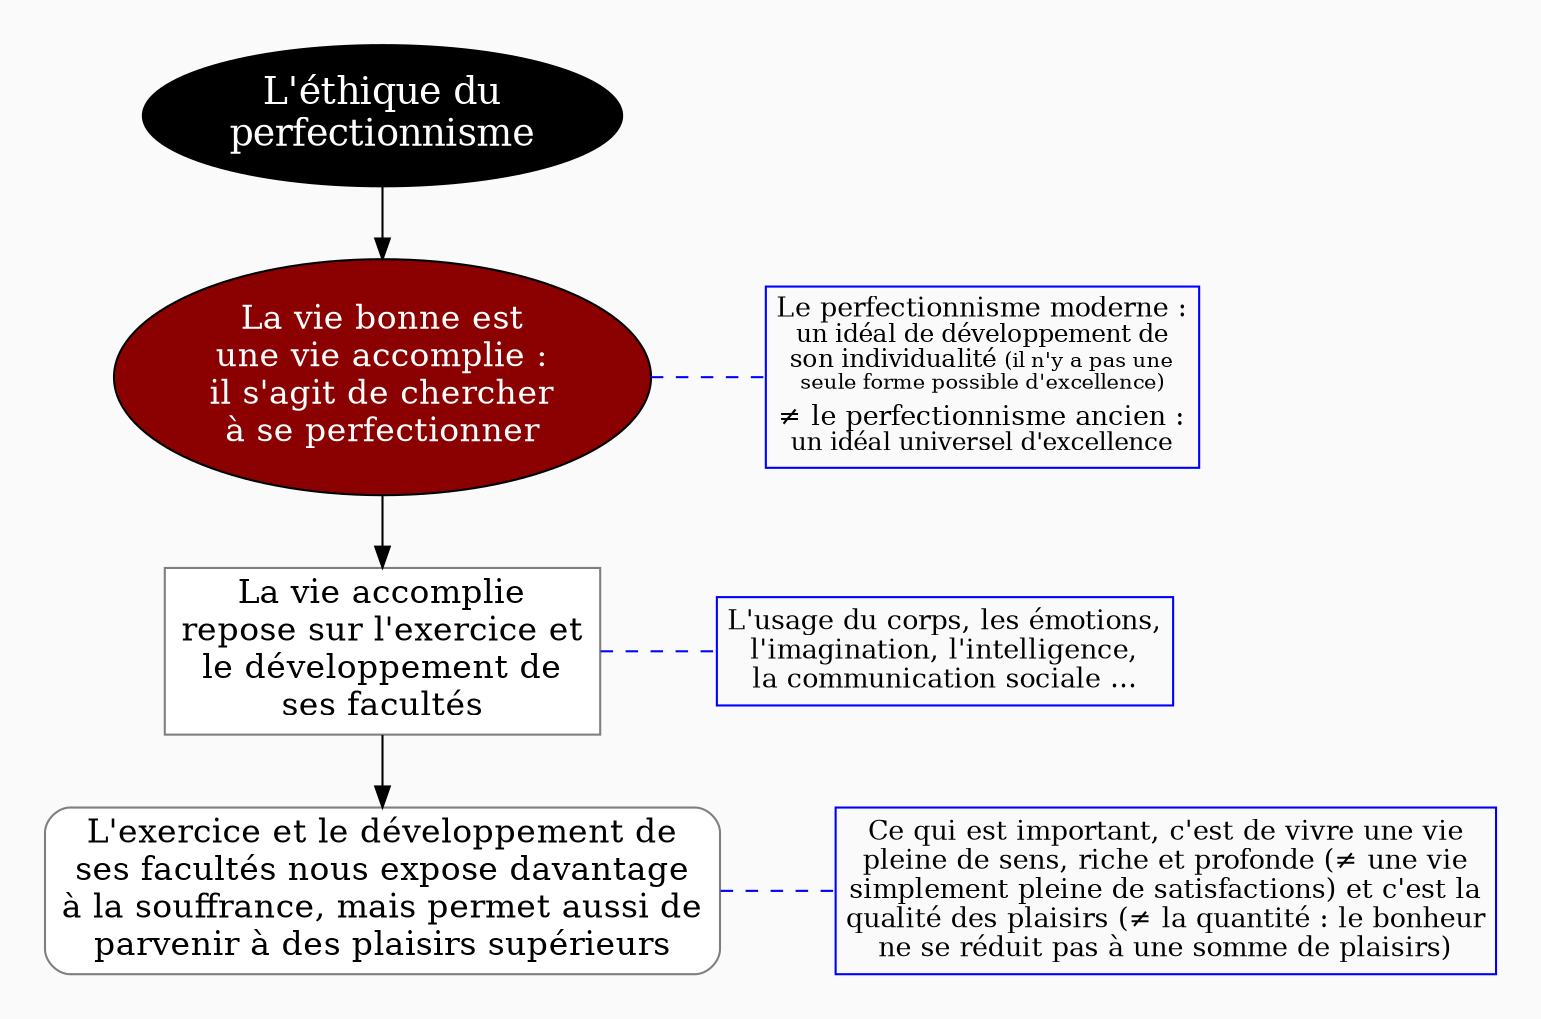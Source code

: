 digraph G {
// Template : diagram
// Usage : cours sur le bonheur et le désir
// Référence : perfectionnisme moral

//rankdir=LR
splines=true
//splines=curved
bgcolor=grey98
pad=0.3
style=filled
edge[minlen=4]
ranksep=0.1
nodesep=0.2 // valeur à changer ?

// NIVEAU 1
node[style=filled; fillcolor=12 ; fontcolor=white ; fontsize=18]
// a1[label=""]
a1[label="L'éthique du
perfectionnisme"]


// NIVEAU 2
node[style=filled;fillcolor=red4;fontcolor=white; fontsize=16]
// b1[label=""]
a1->b1[headport=n]

b1[label="La vie bonne est
une vie accomplie :
il s'agit de chercher
à se perfectionner"]

// NIVEAU 3 (sans intermédiaire)
node [shape=box; style=filled;fillcolor=white;fontcolor=black;color=grey50]
// c1[label=""]
b1->c1
c1[label="La vie accomplie
repose sur l'exercice et
le développement de
ses facultés"]

// INTERMEDIAIRE AVANT NIVEAU 3
node[style=filled;fillcolor=grey78;shape=oval]
// [arrowhead=none]
// bc1[label=""]

// NIVEAU 3 (avec intermédiaire)
node[style="filled";fillcolor=white;shape=box;color=grey50]
// c1[label=""]

// NIVEAU 4
node[style="filled, rounded";fillcolor=white;shape=box;color=grey50]
// d1[label=""]
c1->d1
d1[label="L'exercice et le développement de
ses facultés nous expose davantage
à la souffrance, mais permet aussi de
parvenir à des plaisirs supérieurs"]

// ETIQUETTES EN ROUGE
node[shape=plaintext;fontcolor=firebrick3;fillcolor=grey98]
// e1[label=< <B>= Titre</B><BR /><BR />Contenu<BR /> >]
// e1[label=""]
// ->e1[minlen=1;style=invis]


// Remarques
node[color=blue;shape=box;style=filled;margin=0.07;fontcolor=black;fontsize=13]
edge[color=blue;arrowhead="none";xlabel="";style=dashed]
// r1[label=""]
// {rank=same;->r1}
// {rank=same;r1->[dir=back]}

{rank=same;b1->r1}
{rank=same;c1->r2}
{rank=same;d1->r3}

r1[label=<Le perfectionnisme moderne :<br/>
<font point-size="12">un idéal de développement de<br/>
son individualité </font><font point-size="10">(il n'y a pas une<br/>
seule forme possible d'excellence)</font><br/>
<font point-size="5"><br/></font>
≠ le perfectionnisme ancien :<br/>
<font point-size="12">un idéal universel d'excellence<br/></font>>]
r2[label="L'usage du corps, les émotions,
l'imagination, l'intelligence,
la communication sociale …"]
r3[label="Ce qui est important, c'est de vivre une vie
pleine de sens, riche et profonde (≠ une vie
simplement pleine de satisfactions) et c'est la
qualité des plaisirs (≠ la quantité : le bonheur
ne se réduit pas à une somme de plaisirs)"]


}
